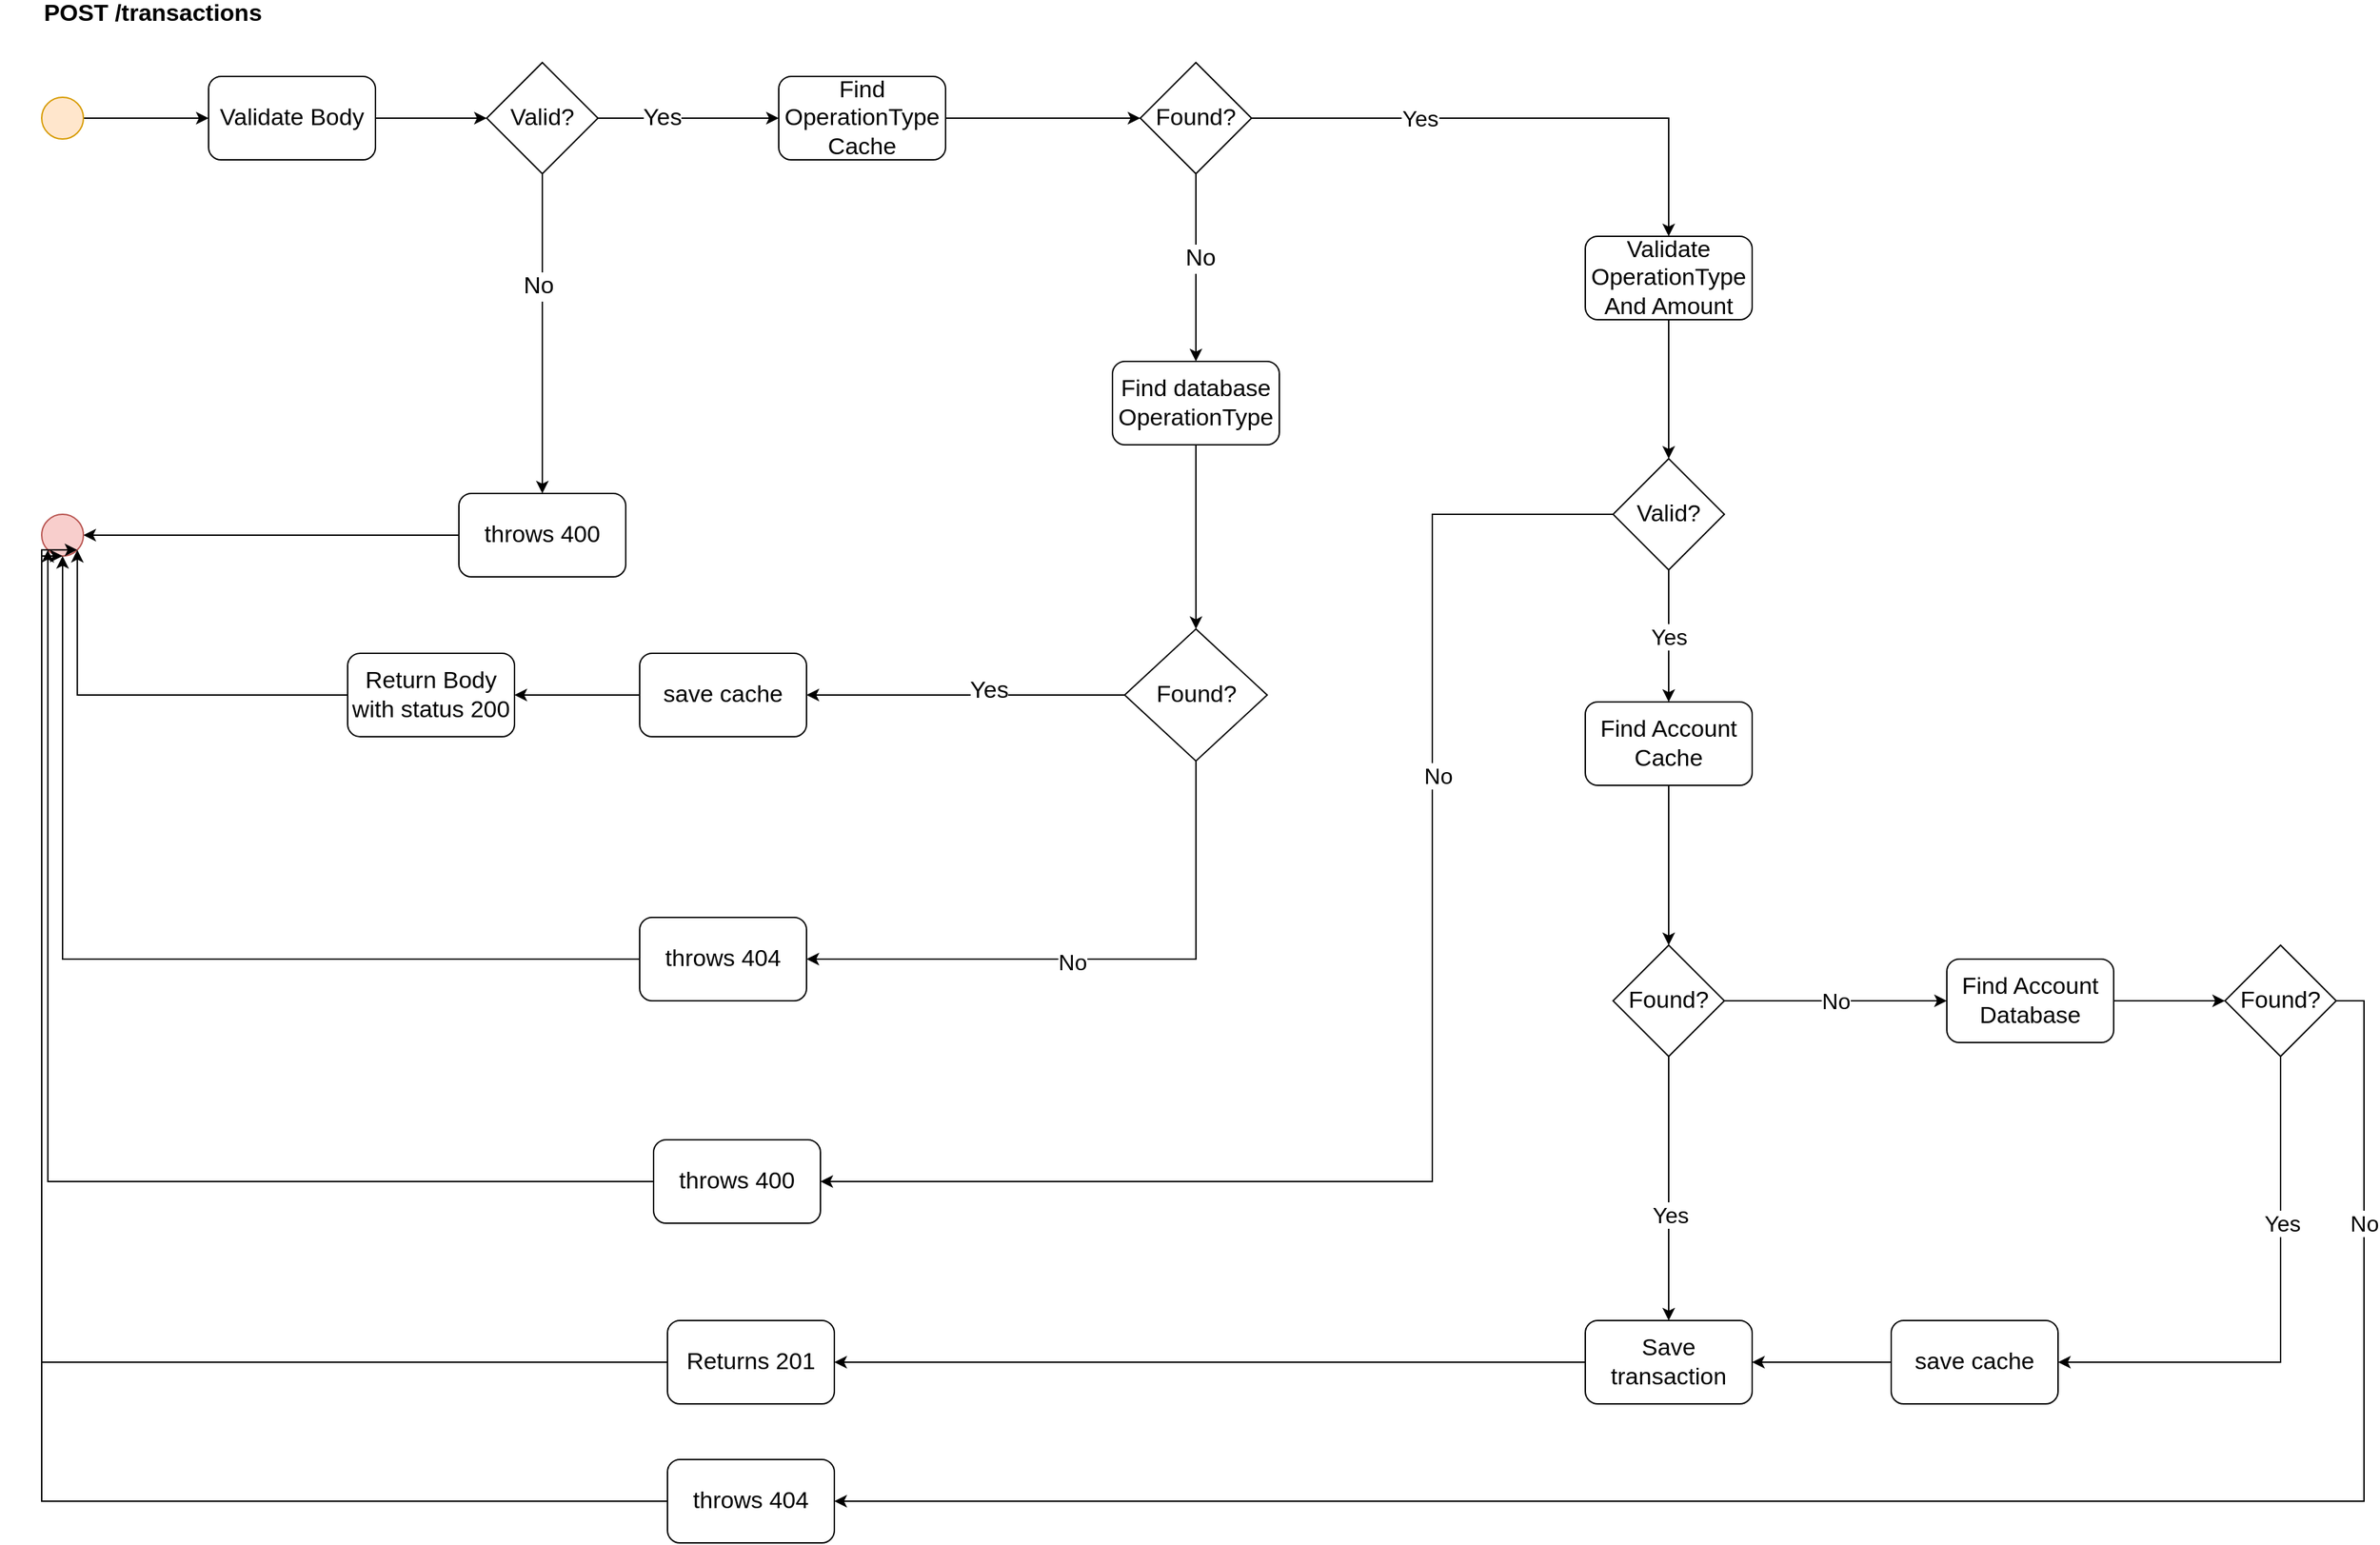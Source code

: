 <mxfile version="14.6.0" type="device"><diagram id="C5RBs43oDa-KdzZeNtuy" name="Page-1"><mxGraphModel dx="2302" dy="1325" grid="1" gridSize="10" guides="1" tooltips="1" connect="1" arrows="1" fold="1" page="1" pageScale="1" pageWidth="827" pageHeight="1169" math="0" shadow="0"><root><mxCell id="WIyWlLk6GJQsqaUBKTNV-0"/><mxCell id="WIyWlLk6GJQsqaUBKTNV-1" parent="WIyWlLk6GJQsqaUBKTNV-0"/><mxCell id="oMPBlFipl-kwX_Id_59P-33" style="edgeStyle=orthogonalEdgeStyle;rounded=0;orthogonalLoop=1;jettySize=auto;html=1;fontSize=17;" parent="WIyWlLk6GJQsqaUBKTNV-1" source="oMPBlFipl-kwX_Id_59P-34" target="oMPBlFipl-kwX_Id_59P-37" edge="1"><mxGeometry relative="1" as="geometry"/></mxCell><mxCell id="oMPBlFipl-kwX_Id_59P-34" value="" style="ellipse;whiteSpace=wrap;html=1;aspect=fixed;fillColor=#ffe6cc;strokeColor=#d79b00;" parent="WIyWlLk6GJQsqaUBKTNV-1" vertex="1"><mxGeometry x="40" y="80" width="30" height="30" as="geometry"/></mxCell><mxCell id="oMPBlFipl-kwX_Id_59P-35" value="POST /transactions" style="text;html=1;strokeColor=none;fillColor=none;align=center;verticalAlign=middle;whiteSpace=wrap;rounded=0;fontStyle=1;fontSize=17;" parent="WIyWlLk6GJQsqaUBKTNV-1" vertex="1"><mxGeometry x="10" y="10" width="220" height="20" as="geometry"/></mxCell><mxCell id="oMPBlFipl-kwX_Id_59P-36" style="edgeStyle=orthogonalEdgeStyle;rounded=0;orthogonalLoop=1;jettySize=auto;html=1;entryX=0;entryY=0.5;entryDx=0;entryDy=0;fontSize=17;" parent="WIyWlLk6GJQsqaUBKTNV-1" source="oMPBlFipl-kwX_Id_59P-37" target="oMPBlFipl-kwX_Id_59P-42" edge="1"><mxGeometry relative="1" as="geometry"/></mxCell><mxCell id="oMPBlFipl-kwX_Id_59P-37" value="Validate Body" style="rounded=1;whiteSpace=wrap;html=1;fontSize=17;" parent="WIyWlLk6GJQsqaUBKTNV-1" vertex="1"><mxGeometry x="160" y="65" width="120" height="60" as="geometry"/></mxCell><mxCell id="oMPBlFipl-kwX_Id_59P-38" style="edgeStyle=orthogonalEdgeStyle;rounded=0;orthogonalLoop=1;jettySize=auto;html=1;fontSize=17;" parent="WIyWlLk6GJQsqaUBKTNV-1" source="oMPBlFipl-kwX_Id_59P-42" target="oMPBlFipl-kwX_Id_59P-44" edge="1"><mxGeometry relative="1" as="geometry"><mxPoint x="400" y="300" as="targetPoint"/></mxGeometry></mxCell><mxCell id="oMPBlFipl-kwX_Id_59P-39" value="No" style="edgeLabel;html=1;align=center;verticalAlign=middle;resizable=0;points=[];fontSize=17;" parent="oMPBlFipl-kwX_Id_59P-38" vertex="1" connectable="0"><mxGeometry x="-0.296" y="-3" relative="1" as="geometry"><mxPoint as="offset"/></mxGeometry></mxCell><mxCell id="oMPBlFipl-kwX_Id_59P-40" style="edgeStyle=orthogonalEdgeStyle;rounded=0;orthogonalLoop=1;jettySize=auto;html=1;fontSize=17;" parent="WIyWlLk6GJQsqaUBKTNV-1" source="oMPBlFipl-kwX_Id_59P-42" edge="1"><mxGeometry relative="1" as="geometry"><mxPoint x="570" y="95" as="targetPoint"/></mxGeometry></mxCell><mxCell id="oMPBlFipl-kwX_Id_59P-41" value="Yes" style="edgeLabel;html=1;align=center;verticalAlign=middle;resizable=0;points=[];fontSize=17;" parent="oMPBlFipl-kwX_Id_59P-40" vertex="1" connectable="0"><mxGeometry x="-0.299" relative="1" as="geometry"><mxPoint as="offset"/></mxGeometry></mxCell><mxCell id="oMPBlFipl-kwX_Id_59P-42" value="Valid?" style="rhombus;whiteSpace=wrap;html=1;fontSize=17;" parent="WIyWlLk6GJQsqaUBKTNV-1" vertex="1"><mxGeometry x="360" y="55" width="80" height="80" as="geometry"/></mxCell><mxCell id="oMPBlFipl-kwX_Id_59P-43" style="edgeStyle=orthogonalEdgeStyle;rounded=0;orthogonalLoop=1;jettySize=auto;html=1;entryX=1;entryY=0.5;entryDx=0;entryDy=0;fontSize=17;" parent="WIyWlLk6GJQsqaUBKTNV-1" source="oMPBlFipl-kwX_Id_59P-44" target="oMPBlFipl-kwX_Id_59P-45" edge="1"><mxGeometry relative="1" as="geometry"/></mxCell><mxCell id="oMPBlFipl-kwX_Id_59P-44" value="throws 400" style="rounded=1;whiteSpace=wrap;html=1;fontSize=17;" parent="WIyWlLk6GJQsqaUBKTNV-1" vertex="1"><mxGeometry x="340" y="365" width="120" height="60" as="geometry"/></mxCell><mxCell id="oMPBlFipl-kwX_Id_59P-45" value="" style="ellipse;whiteSpace=wrap;html=1;aspect=fixed;fontSize=17;fillColor=#f8cecc;strokeColor=#b85450;" parent="WIyWlLk6GJQsqaUBKTNV-1" vertex="1"><mxGeometry x="40" y="380" width="30" height="30" as="geometry"/></mxCell><mxCell id="oMPBlFipl-kwX_Id_59P-46" style="edgeStyle=orthogonalEdgeStyle;rounded=0;orthogonalLoop=1;jettySize=auto;html=1;exitX=1;exitY=0.5;exitDx=0;exitDy=0;fontSize=17;" parent="WIyWlLk6GJQsqaUBKTNV-1" source="oMPBlFipl-kwX_Id_59P-47" target="oMPBlFipl-kwX_Id_59P-52" edge="1"><mxGeometry relative="1" as="geometry"/></mxCell><mxCell id="oMPBlFipl-kwX_Id_59P-47" value="Find OperationType&lt;br&gt;Cache" style="rounded=1;whiteSpace=wrap;html=1;fontSize=17;" parent="WIyWlLk6GJQsqaUBKTNV-1" vertex="1"><mxGeometry x="570" y="65" width="120" height="60" as="geometry"/></mxCell><mxCell id="oMPBlFipl-kwX_Id_59P-50" style="edgeStyle=orthogonalEdgeStyle;rounded=0;orthogonalLoop=1;jettySize=auto;html=1;entryX=0.5;entryY=0;entryDx=0;entryDy=0;fontSize=17;" parent="WIyWlLk6GJQsqaUBKTNV-1" source="oMPBlFipl-kwX_Id_59P-52" target="eYVyyTrD0XMwUfXq2jni-46" edge="1"><mxGeometry relative="1" as="geometry"/></mxCell><mxCell id="oMPBlFipl-kwX_Id_59P-51" value="No" style="edgeLabel;html=1;align=center;verticalAlign=middle;resizable=0;points=[];fontSize=17;" parent="oMPBlFipl-kwX_Id_59P-50" vertex="1" connectable="0"><mxGeometry x="-0.103" y="3" relative="1" as="geometry"><mxPoint as="offset"/></mxGeometry></mxCell><mxCell id="eYVyyTrD0XMwUfXq2jni-6" style="edgeStyle=orthogonalEdgeStyle;rounded=0;orthogonalLoop=1;jettySize=auto;html=1;" edge="1" parent="WIyWlLk6GJQsqaUBKTNV-1" source="oMPBlFipl-kwX_Id_59P-52" target="eYVyyTrD0XMwUfXq2jni-5"><mxGeometry relative="1" as="geometry"/></mxCell><mxCell id="eYVyyTrD0XMwUfXq2jni-7" value="Yes" style="edgeLabel;html=1;align=center;verticalAlign=middle;resizable=0;points=[];fontSize=16;" vertex="1" connectable="0" parent="eYVyyTrD0XMwUfXq2jni-6"><mxGeometry x="-0.373" relative="1" as="geometry"><mxPoint as="offset"/></mxGeometry></mxCell><mxCell id="oMPBlFipl-kwX_Id_59P-52" value="Found?" style="rhombus;whiteSpace=wrap;html=1;fontSize=17;" parent="WIyWlLk6GJQsqaUBKTNV-1" vertex="1"><mxGeometry x="830" y="55" width="80" height="80" as="geometry"/></mxCell><mxCell id="oMPBlFipl-kwX_Id_59P-53" style="edgeStyle=orthogonalEdgeStyle;rounded=0;orthogonalLoop=1;jettySize=auto;html=1;exitX=0;exitY=0.5;exitDx=0;exitDy=0;entryX=0.5;entryY=1;entryDx=0;entryDy=0;fontSize=17;" parent="WIyWlLk6GJQsqaUBKTNV-1" source="oMPBlFipl-kwX_Id_59P-54" target="oMPBlFipl-kwX_Id_59P-45" edge="1"><mxGeometry relative="1" as="geometry"/></mxCell><mxCell id="oMPBlFipl-kwX_Id_59P-54" value="throws 404" style="rounded=1;whiteSpace=wrap;html=1;fontSize=17;" parent="WIyWlLk6GJQsqaUBKTNV-1" vertex="1"><mxGeometry x="470" y="670" width="120" height="60" as="geometry"/></mxCell><mxCell id="oMPBlFipl-kwX_Id_59P-57" style="edgeStyle=orthogonalEdgeStyle;rounded=0;orthogonalLoop=1;jettySize=auto;html=1;exitX=0;exitY=0.5;exitDx=0;exitDy=0;fontSize=17;" parent="WIyWlLk6GJQsqaUBKTNV-1" source="oMPBlFipl-kwX_Id_59P-61" target="oMPBlFipl-kwX_Id_59P-63" edge="1"><mxGeometry relative="1" as="geometry"/></mxCell><mxCell id="oMPBlFipl-kwX_Id_59P-58" value="Yes" style="edgeLabel;html=1;align=center;verticalAlign=middle;resizable=0;points=[];fontSize=17;" parent="oMPBlFipl-kwX_Id_59P-57" vertex="1" connectable="0"><mxGeometry x="-0.141" y="-3" relative="1" as="geometry"><mxPoint as="offset"/></mxGeometry></mxCell><mxCell id="eYVyyTrD0XMwUfXq2jni-26" style="edgeStyle=orthogonalEdgeStyle;rounded=0;orthogonalLoop=1;jettySize=auto;html=1;entryX=1;entryY=0.5;entryDx=0;entryDy=0;fontSize=16;" edge="1" parent="WIyWlLk6GJQsqaUBKTNV-1" source="oMPBlFipl-kwX_Id_59P-61" target="oMPBlFipl-kwX_Id_59P-54"><mxGeometry relative="1" as="geometry"><Array as="points"><mxPoint x="870" y="700"/></Array></mxGeometry></mxCell><mxCell id="eYVyyTrD0XMwUfXq2jni-27" value="No" style="edgeLabel;html=1;align=center;verticalAlign=middle;resizable=0;points=[];fontSize=16;" vertex="1" connectable="0" parent="eYVyyTrD0XMwUfXq2jni-26"><mxGeometry x="0.096" y="2" relative="1" as="geometry"><mxPoint as="offset"/></mxGeometry></mxCell><mxCell id="oMPBlFipl-kwX_Id_59P-61" value="Found?" style="rhombus;whiteSpace=wrap;html=1;fontSize=17;" parent="WIyWlLk6GJQsqaUBKTNV-1" vertex="1"><mxGeometry x="818.75" y="462.5" width="102.5" height="95" as="geometry"/></mxCell><mxCell id="oMPBlFipl-kwX_Id_59P-62" style="edgeStyle=orthogonalEdgeStyle;rounded=0;orthogonalLoop=1;jettySize=auto;html=1;exitX=0;exitY=0.5;exitDx=0;exitDy=0;" parent="WIyWlLk6GJQsqaUBKTNV-1" source="oMPBlFipl-kwX_Id_59P-63" target="oMPBlFipl-kwX_Id_59P-65" edge="1"><mxGeometry relative="1" as="geometry"/></mxCell><mxCell id="oMPBlFipl-kwX_Id_59P-63" value="save cache" style="rounded=1;whiteSpace=wrap;html=1;fontSize=17;" parent="WIyWlLk6GJQsqaUBKTNV-1" vertex="1"><mxGeometry x="470" y="480" width="120" height="60" as="geometry"/></mxCell><mxCell id="oMPBlFipl-kwX_Id_59P-64" style="edgeStyle=orthogonalEdgeStyle;rounded=0;orthogonalLoop=1;jettySize=auto;html=1;entryX=1;entryY=1;entryDx=0;entryDy=0;" parent="WIyWlLk6GJQsqaUBKTNV-1" source="oMPBlFipl-kwX_Id_59P-65" target="oMPBlFipl-kwX_Id_59P-45" edge="1"><mxGeometry relative="1" as="geometry"/></mxCell><mxCell id="oMPBlFipl-kwX_Id_59P-65" value="Return Body with status 200" style="rounded=1;whiteSpace=wrap;html=1;fontSize=17;" parent="WIyWlLk6GJQsqaUBKTNV-1" vertex="1"><mxGeometry x="260" y="480" width="120" height="60" as="geometry"/></mxCell><mxCell id="eYVyyTrD0XMwUfXq2jni-9" style="edgeStyle=orthogonalEdgeStyle;rounded=0;orthogonalLoop=1;jettySize=auto;html=1;entryX=0.5;entryY=0;entryDx=0;entryDy=0;" edge="1" parent="WIyWlLk6GJQsqaUBKTNV-1" source="eYVyyTrD0XMwUfXq2jni-5" target="eYVyyTrD0XMwUfXq2jni-8"><mxGeometry relative="1" as="geometry"/></mxCell><mxCell id="eYVyyTrD0XMwUfXq2jni-5" value="Validate OperationType And Amount" style="rounded=1;whiteSpace=wrap;html=1;fontSize=17;" vertex="1" parent="WIyWlLk6GJQsqaUBKTNV-1"><mxGeometry x="1150" y="180" width="120" height="60" as="geometry"/></mxCell><mxCell id="eYVyyTrD0XMwUfXq2jni-12" value="&lt;font style=&quot;font-size: 16px&quot;&gt;Yes&lt;/font&gt;" style="edgeStyle=orthogonalEdgeStyle;rounded=0;orthogonalLoop=1;jettySize=auto;html=1;" edge="1" parent="WIyWlLk6GJQsqaUBKTNV-1" source="eYVyyTrD0XMwUfXq2jni-8" target="eYVyyTrD0XMwUfXq2jni-11"><mxGeometry relative="1" as="geometry"/></mxCell><mxCell id="eYVyyTrD0XMwUfXq2jni-23" style="edgeStyle=orthogonalEdgeStyle;rounded=0;orthogonalLoop=1;jettySize=auto;html=1;entryX=1;entryY=0.5;entryDx=0;entryDy=0;" edge="1" parent="WIyWlLk6GJQsqaUBKTNV-1" source="eYVyyTrD0XMwUfXq2jni-8" target="eYVyyTrD0XMwUfXq2jni-22"><mxGeometry relative="1" as="geometry"><Array as="points"><mxPoint x="1040" y="380"/><mxPoint x="1040" y="860"/></Array></mxGeometry></mxCell><mxCell id="eYVyyTrD0XMwUfXq2jni-25" value="No" style="edgeLabel;html=1;align=center;verticalAlign=middle;resizable=0;points=[];fontSize=16;" vertex="1" connectable="0" parent="eYVyyTrD0XMwUfXq2jni-23"><mxGeometry x="-0.394" y="4" relative="1" as="geometry"><mxPoint as="offset"/></mxGeometry></mxCell><mxCell id="eYVyyTrD0XMwUfXq2jni-8" value="Valid?" style="rhombus;whiteSpace=wrap;html=1;fontSize=17;" vertex="1" parent="WIyWlLk6GJQsqaUBKTNV-1"><mxGeometry x="1170" y="340" width="80" height="80" as="geometry"/></mxCell><mxCell id="eYVyyTrD0XMwUfXq2jni-19" style="edgeStyle=orthogonalEdgeStyle;rounded=0;orthogonalLoop=1;jettySize=auto;html=1;entryX=0.5;entryY=0;entryDx=0;entryDy=0;" edge="1" parent="WIyWlLk6GJQsqaUBKTNV-1" source="eYVyyTrD0XMwUfXq2jni-11" target="eYVyyTrD0XMwUfXq2jni-13"><mxGeometry relative="1" as="geometry"/></mxCell><mxCell id="eYVyyTrD0XMwUfXq2jni-11" value="Find Account&lt;br&gt;Cache" style="rounded=1;whiteSpace=wrap;html=1;fontSize=17;" vertex="1" parent="WIyWlLk6GJQsqaUBKTNV-1"><mxGeometry x="1150" y="515" width="120" height="60" as="geometry"/></mxCell><mxCell id="eYVyyTrD0XMwUfXq2jni-29" style="edgeStyle=orthogonalEdgeStyle;rounded=0;orthogonalLoop=1;jettySize=auto;html=1;fontSize=16;" edge="1" parent="WIyWlLk6GJQsqaUBKTNV-1" source="eYVyyTrD0XMwUfXq2jni-13" target="eYVyyTrD0XMwUfXq2jni-17"><mxGeometry relative="1" as="geometry"/></mxCell><mxCell id="eYVyyTrD0XMwUfXq2jni-30" value="Yes" style="edgeLabel;html=1;align=center;verticalAlign=middle;resizable=0;points=[];fontSize=16;" vertex="1" connectable="0" parent="eYVyyTrD0XMwUfXq2jni-29"><mxGeometry x="0.193" y="1" relative="1" as="geometry"><mxPoint as="offset"/></mxGeometry></mxCell><mxCell id="eYVyyTrD0XMwUfXq2jni-31" value="No" style="edgeStyle=orthogonalEdgeStyle;rounded=0;orthogonalLoop=1;jettySize=auto;html=1;entryX=0;entryY=0.5;entryDx=0;entryDy=0;fontSize=16;" edge="1" parent="WIyWlLk6GJQsqaUBKTNV-1" source="eYVyyTrD0XMwUfXq2jni-13" target="eYVyyTrD0XMwUfXq2jni-33"><mxGeometry relative="1" as="geometry"><mxPoint x="1390" y="730" as="targetPoint"/></mxGeometry></mxCell><mxCell id="eYVyyTrD0XMwUfXq2jni-13" value="Found?" style="rhombus;whiteSpace=wrap;html=1;fontSize=17;" vertex="1" parent="WIyWlLk6GJQsqaUBKTNV-1"><mxGeometry x="1170" y="690" width="80" height="80" as="geometry"/></mxCell><mxCell id="eYVyyTrD0XMwUfXq2jni-42" style="edgeStyle=orthogonalEdgeStyle;rounded=0;orthogonalLoop=1;jettySize=auto;html=1;entryX=1;entryY=0.5;entryDx=0;entryDy=0;fontSize=16;" edge="1" parent="WIyWlLk6GJQsqaUBKTNV-1" source="eYVyyTrD0XMwUfXq2jni-15" target="eYVyyTrD0XMwUfXq2jni-17"><mxGeometry relative="1" as="geometry"/></mxCell><mxCell id="eYVyyTrD0XMwUfXq2jni-15" value="save cache" style="rounded=1;whiteSpace=wrap;html=1;fontSize=17;" vertex="1" parent="WIyWlLk6GJQsqaUBKTNV-1"><mxGeometry x="1370" y="960" width="120" height="60" as="geometry"/></mxCell><mxCell id="eYVyyTrD0XMwUfXq2jni-43" style="edgeStyle=orthogonalEdgeStyle;rounded=0;orthogonalLoop=1;jettySize=auto;html=1;fontSize=16;entryX=1;entryY=0.5;entryDx=0;entryDy=0;" edge="1" parent="WIyWlLk6GJQsqaUBKTNV-1" source="eYVyyTrD0XMwUfXq2jni-17" target="eYVyyTrD0XMwUfXq2jni-44"><mxGeometry relative="1" as="geometry"><mxPoint x="630" y="960" as="targetPoint"/></mxGeometry></mxCell><mxCell id="eYVyyTrD0XMwUfXq2jni-17" value="Save transaction" style="rounded=1;whiteSpace=wrap;html=1;fontSize=17;" vertex="1" parent="WIyWlLk6GJQsqaUBKTNV-1"><mxGeometry x="1150" y="960" width="120" height="60" as="geometry"/></mxCell><mxCell id="eYVyyTrD0XMwUfXq2jni-24" style="edgeStyle=orthogonalEdgeStyle;rounded=0;orthogonalLoop=1;jettySize=auto;html=1;entryX=0;entryY=1;entryDx=0;entryDy=0;" edge="1" parent="WIyWlLk6GJQsqaUBKTNV-1" source="eYVyyTrD0XMwUfXq2jni-22" target="oMPBlFipl-kwX_Id_59P-45"><mxGeometry relative="1" as="geometry"/></mxCell><mxCell id="eYVyyTrD0XMwUfXq2jni-22" value="throws 400" style="rounded=1;whiteSpace=wrap;html=1;fontSize=17;" vertex="1" parent="WIyWlLk6GJQsqaUBKTNV-1"><mxGeometry x="480" y="830" width="120" height="60" as="geometry"/></mxCell><mxCell id="eYVyyTrD0XMwUfXq2jni-35" style="edgeStyle=orthogonalEdgeStyle;rounded=0;orthogonalLoop=1;jettySize=auto;html=1;fontSize=16;" edge="1" parent="WIyWlLk6GJQsqaUBKTNV-1" source="eYVyyTrD0XMwUfXq2jni-33" target="eYVyyTrD0XMwUfXq2jni-34"><mxGeometry relative="1" as="geometry"/></mxCell><mxCell id="eYVyyTrD0XMwUfXq2jni-33" value="Find Account Database" style="rounded=1;whiteSpace=wrap;html=1;fontSize=17;" vertex="1" parent="WIyWlLk6GJQsqaUBKTNV-1"><mxGeometry x="1410" y="700" width="120" height="60" as="geometry"/></mxCell><mxCell id="eYVyyTrD0XMwUfXq2jni-36" style="edgeStyle=orthogonalEdgeStyle;rounded=0;orthogonalLoop=1;jettySize=auto;html=1;entryX=1;entryY=0.5;entryDx=0;entryDy=0;fontSize=16;" edge="1" parent="WIyWlLk6GJQsqaUBKTNV-1" source="eYVyyTrD0XMwUfXq2jni-34" target="eYVyyTrD0XMwUfXq2jni-15"><mxGeometry relative="1" as="geometry"><Array as="points"><mxPoint x="1650" y="990"/></Array></mxGeometry></mxCell><mxCell id="eYVyyTrD0XMwUfXq2jni-37" value="Yes" style="edgeLabel;html=1;align=center;verticalAlign=middle;resizable=0;points=[];fontSize=16;" vertex="1" connectable="0" parent="eYVyyTrD0XMwUfXq2jni-36"><mxGeometry x="0.261" y="-3" relative="1" as="geometry"><mxPoint x="20" y="-97" as="offset"/></mxGeometry></mxCell><mxCell id="eYVyyTrD0XMwUfXq2jni-38" style="edgeStyle=orthogonalEdgeStyle;rounded=0;orthogonalLoop=1;jettySize=auto;html=1;exitX=1;exitY=0.5;exitDx=0;exitDy=0;fontSize=16;entryX=1;entryY=0.5;entryDx=0;entryDy=0;" edge="1" parent="WIyWlLk6GJQsqaUBKTNV-1" source="eYVyyTrD0XMwUfXq2jni-34" target="eYVyyTrD0XMwUfXq2jni-40"><mxGeometry relative="1" as="geometry"><mxPoint x="1730" y="1060" as="targetPoint"/></mxGeometry></mxCell><mxCell id="eYVyyTrD0XMwUfXq2jni-39" value="No" style="edgeLabel;html=1;align=center;verticalAlign=middle;resizable=0;points=[];fontSize=16;" vertex="1" connectable="0" parent="eYVyyTrD0XMwUfXq2jni-38"><mxGeometry x="0.342" relative="1" as="geometry"><mxPoint x="613" y="-200" as="offset"/></mxGeometry></mxCell><mxCell id="eYVyyTrD0XMwUfXq2jni-34" value="Found?" style="rhombus;whiteSpace=wrap;html=1;fontSize=17;" vertex="1" parent="WIyWlLk6GJQsqaUBKTNV-1"><mxGeometry x="1610" y="690" width="80" height="80" as="geometry"/></mxCell><mxCell id="eYVyyTrD0XMwUfXq2jni-41" style="edgeStyle=orthogonalEdgeStyle;rounded=0;orthogonalLoop=1;jettySize=auto;html=1;exitX=0;exitY=0.5;exitDx=0;exitDy=0;entryX=0.5;entryY=1;entryDx=0;entryDy=0;fontSize=16;" edge="1" parent="WIyWlLk6GJQsqaUBKTNV-1" source="eYVyyTrD0XMwUfXq2jni-40" target="oMPBlFipl-kwX_Id_59P-45"><mxGeometry relative="1" as="geometry"><Array as="points"><mxPoint x="40" y="1090"/><mxPoint x="40" y="410"/></Array></mxGeometry></mxCell><mxCell id="eYVyyTrD0XMwUfXq2jni-40" value="throws 404" style="rounded=1;whiteSpace=wrap;html=1;fontSize=17;" vertex="1" parent="WIyWlLk6GJQsqaUBKTNV-1"><mxGeometry x="490" y="1060" width="120" height="60" as="geometry"/></mxCell><mxCell id="eYVyyTrD0XMwUfXq2jni-45" style="edgeStyle=orthogonalEdgeStyle;rounded=0;orthogonalLoop=1;jettySize=auto;html=1;entryX=1;entryY=1;entryDx=0;entryDy=0;fontSize=16;" edge="1" parent="WIyWlLk6GJQsqaUBKTNV-1" source="eYVyyTrD0XMwUfXq2jni-44" target="oMPBlFipl-kwX_Id_59P-45"><mxGeometry relative="1" as="geometry"><Array as="points"><mxPoint x="40" y="990"/><mxPoint x="40" y="406"/></Array></mxGeometry></mxCell><mxCell id="eYVyyTrD0XMwUfXq2jni-44" value="Returns 201" style="rounded=1;whiteSpace=wrap;html=1;fontSize=17;" vertex="1" parent="WIyWlLk6GJQsqaUBKTNV-1"><mxGeometry x="490" y="960" width="120" height="60" as="geometry"/></mxCell><mxCell id="eYVyyTrD0XMwUfXq2jni-48" style="edgeStyle=orthogonalEdgeStyle;rounded=0;orthogonalLoop=1;jettySize=auto;html=1;fontSize=16;" edge="1" parent="WIyWlLk6GJQsqaUBKTNV-1" source="eYVyyTrD0XMwUfXq2jni-46" target="oMPBlFipl-kwX_Id_59P-61"><mxGeometry relative="1" as="geometry"/></mxCell><mxCell id="eYVyyTrD0XMwUfXq2jni-46" value="Find database OperationType" style="rounded=1;whiteSpace=wrap;html=1;fontSize=17;" vertex="1" parent="WIyWlLk6GJQsqaUBKTNV-1"><mxGeometry x="810" y="270" width="120" height="60" as="geometry"/></mxCell></root></mxGraphModel></diagram></mxfile>